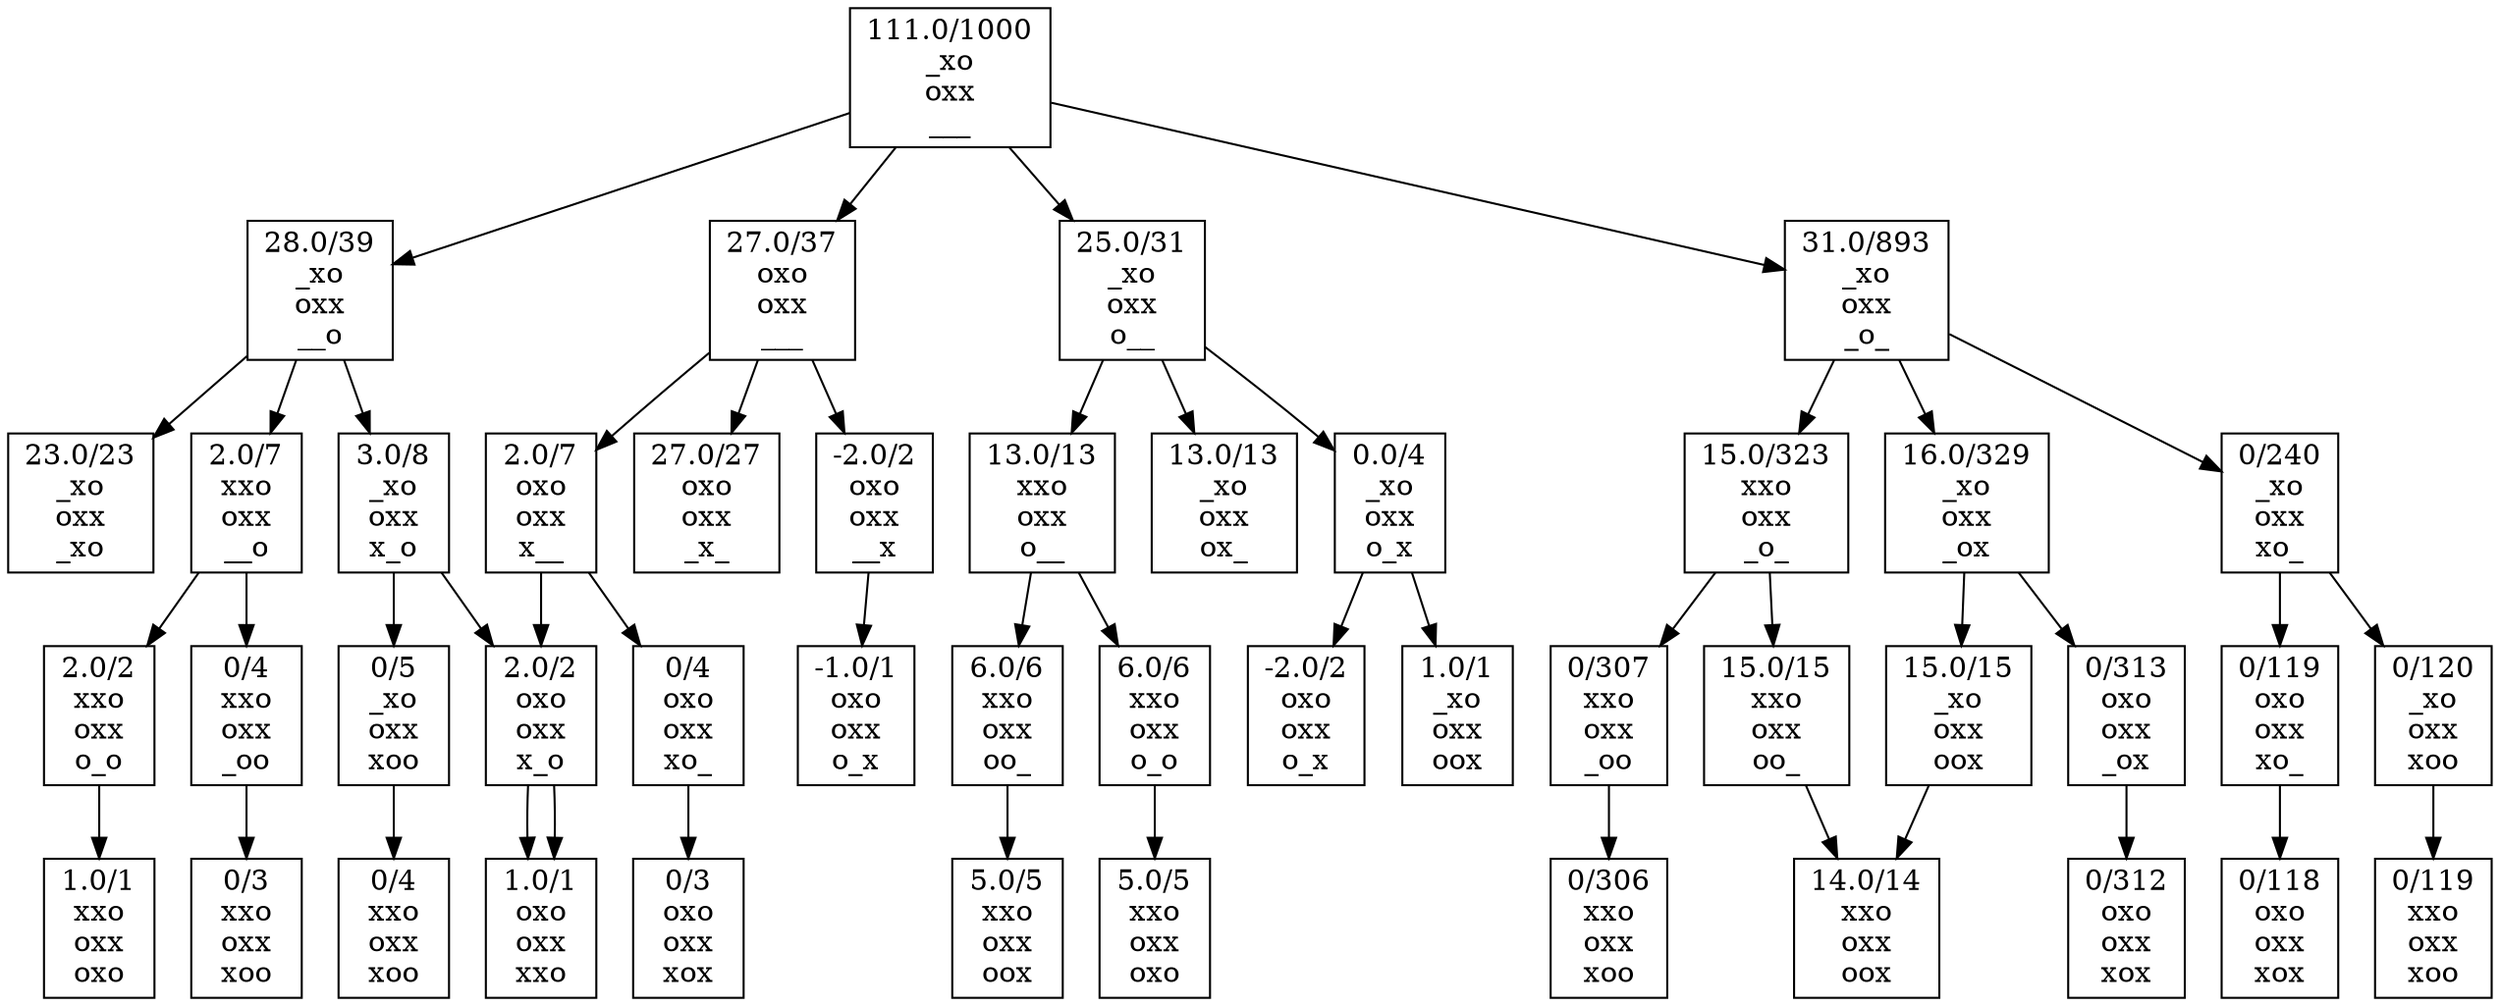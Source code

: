 digraph G {
    node [shape=box];
    "111.0/1000
_xo
oxx
___
" -> "27.0/37
oxo
oxx
___
"
    "111.0/1000
_xo
oxx
___
" -> "25.0/31
_xo
oxx
o__
"
    "111.0/1000
_xo
oxx
___
" -> "31.0/893
_xo
oxx
_o_
"
    "111.0/1000
_xo
oxx
___
" -> "28.0/39
_xo
oxx
__o
"
    "27.0/37
oxo
oxx
___
" -> "2.0/7
oxo
oxx
x__
"
    "27.0/37
oxo
oxx
___
" -> "27.0/27
oxo
oxx
_x_
"
    "27.0/37
oxo
oxx
___
" -> "-2.0/2
oxo
oxx
__x
"
    "25.0/31
_xo
oxx
o__
" -> "13.0/13
xxo
oxx
o__
"
    "25.0/31
_xo
oxx
o__
" -> "13.0/13
_xo
oxx
ox_
"
    "25.0/31
_xo
oxx
o__
" -> "0.0/4
_xo
oxx
o_x
"
    "31.0/893
_xo
oxx
_o_
" -> "15.0/323
xxo
oxx
_o_
"
    "31.0/893
_xo
oxx
_o_
" -> "0/240
_xo
oxx
xo_
"
    "31.0/893
_xo
oxx
_o_
" -> "16.0/329
_xo
oxx
_ox
"
    "28.0/39
_xo
oxx
__o
" -> "2.0/7
xxo
oxx
__o
"
    "28.0/39
_xo
oxx
__o
" -> "3.0/8
_xo
oxx
x_o
"
    "28.0/39
_xo
oxx
__o
" -> "23.0/23
_xo
oxx
_xo
"
    "2.0/7
oxo
oxx
x__
" -> "0/4
oxo
oxx
xo_
"
    "2.0/7
oxo
oxx
x__
" -> "2.0/2
oxo
oxx
x_o
"
    "-2.0/2
oxo
oxx
__x
" -> "-1.0/1
oxo
oxx
o_x
"
    "13.0/13
xxo
oxx
o__
" -> "6.0/6
xxo
oxx
oo_
"
    "13.0/13
xxo
oxx
o__
" -> "6.0/6
xxo
oxx
o_o
"
    "0.0/4
_xo
oxx
o_x
" -> "-2.0/2
oxo
oxx
o_x
"
    "0.0/4
_xo
oxx
o_x
" -> "1.0/1
_xo
oxx
oox
"
    "15.0/323
xxo
oxx
_o_
" -> "15.0/15
xxo
oxx
oo_
"
    "15.0/323
xxo
oxx
_o_
" -> "0/307
xxo
oxx
_oo
"
    "0/240
_xo
oxx
xo_
" -> "0/119
oxo
oxx
xo_
"
    "0/240
_xo
oxx
xo_
" -> "0/120
_xo
oxx
xoo
"
    "16.0/329
_xo
oxx
_ox
" -> "0/313
oxo
oxx
_ox
"
    "16.0/329
_xo
oxx
_ox
" -> "15.0/15
_xo
oxx
oox
"
    "2.0/7
xxo
oxx
__o
" -> "2.0/2
xxo
oxx
o_o
"
    "2.0/7
xxo
oxx
__o
" -> "0/4
xxo
oxx
_oo
"
    "3.0/8
_xo
oxx
x_o
" -> "2.0/2
oxo
oxx
x_o
"
    "3.0/8
_xo
oxx
x_o
" -> "0/5
_xo
oxx
xoo
"
    "0/4
oxo
oxx
xo_
" -> "0/3
oxo
oxx
xox
"
    "2.0/2
oxo
oxx
x_o
" -> "1.0/1
oxo
oxx
xxo
"
    "6.0/6
xxo
oxx
oo_
" -> "5.0/5
xxo
oxx
oox
"
    "6.0/6
xxo
oxx
o_o
" -> "5.0/5
xxo
oxx
oxo
"
    "15.0/15
xxo
oxx
oo_
" -> "14.0/14
xxo
oxx
oox
"
    "0/307
xxo
oxx
_oo
" -> "0/306
xxo
oxx
xoo
"
    "0/119
oxo
oxx
xo_
" -> "0/118
oxo
oxx
xox
"
    "0/120
_xo
oxx
xoo
" -> "0/119
xxo
oxx
xoo
"
    "0/313
oxo
oxx
_ox
" -> "0/312
oxo
oxx
xox
"
    "15.0/15
_xo
oxx
oox
" -> "14.0/14
xxo
oxx
oox
"
    "2.0/2
xxo
oxx
o_o
" -> "1.0/1
xxo
oxx
oxo
"
    "0/4
xxo
oxx
_oo
" -> "0/3
xxo
oxx
xoo
"
    "2.0/2
oxo
oxx
x_o
" -> "1.0/1
oxo
oxx
xxo
"
    "0/5
_xo
oxx
xoo
" -> "0/4
xxo
oxx
xoo
"
}
